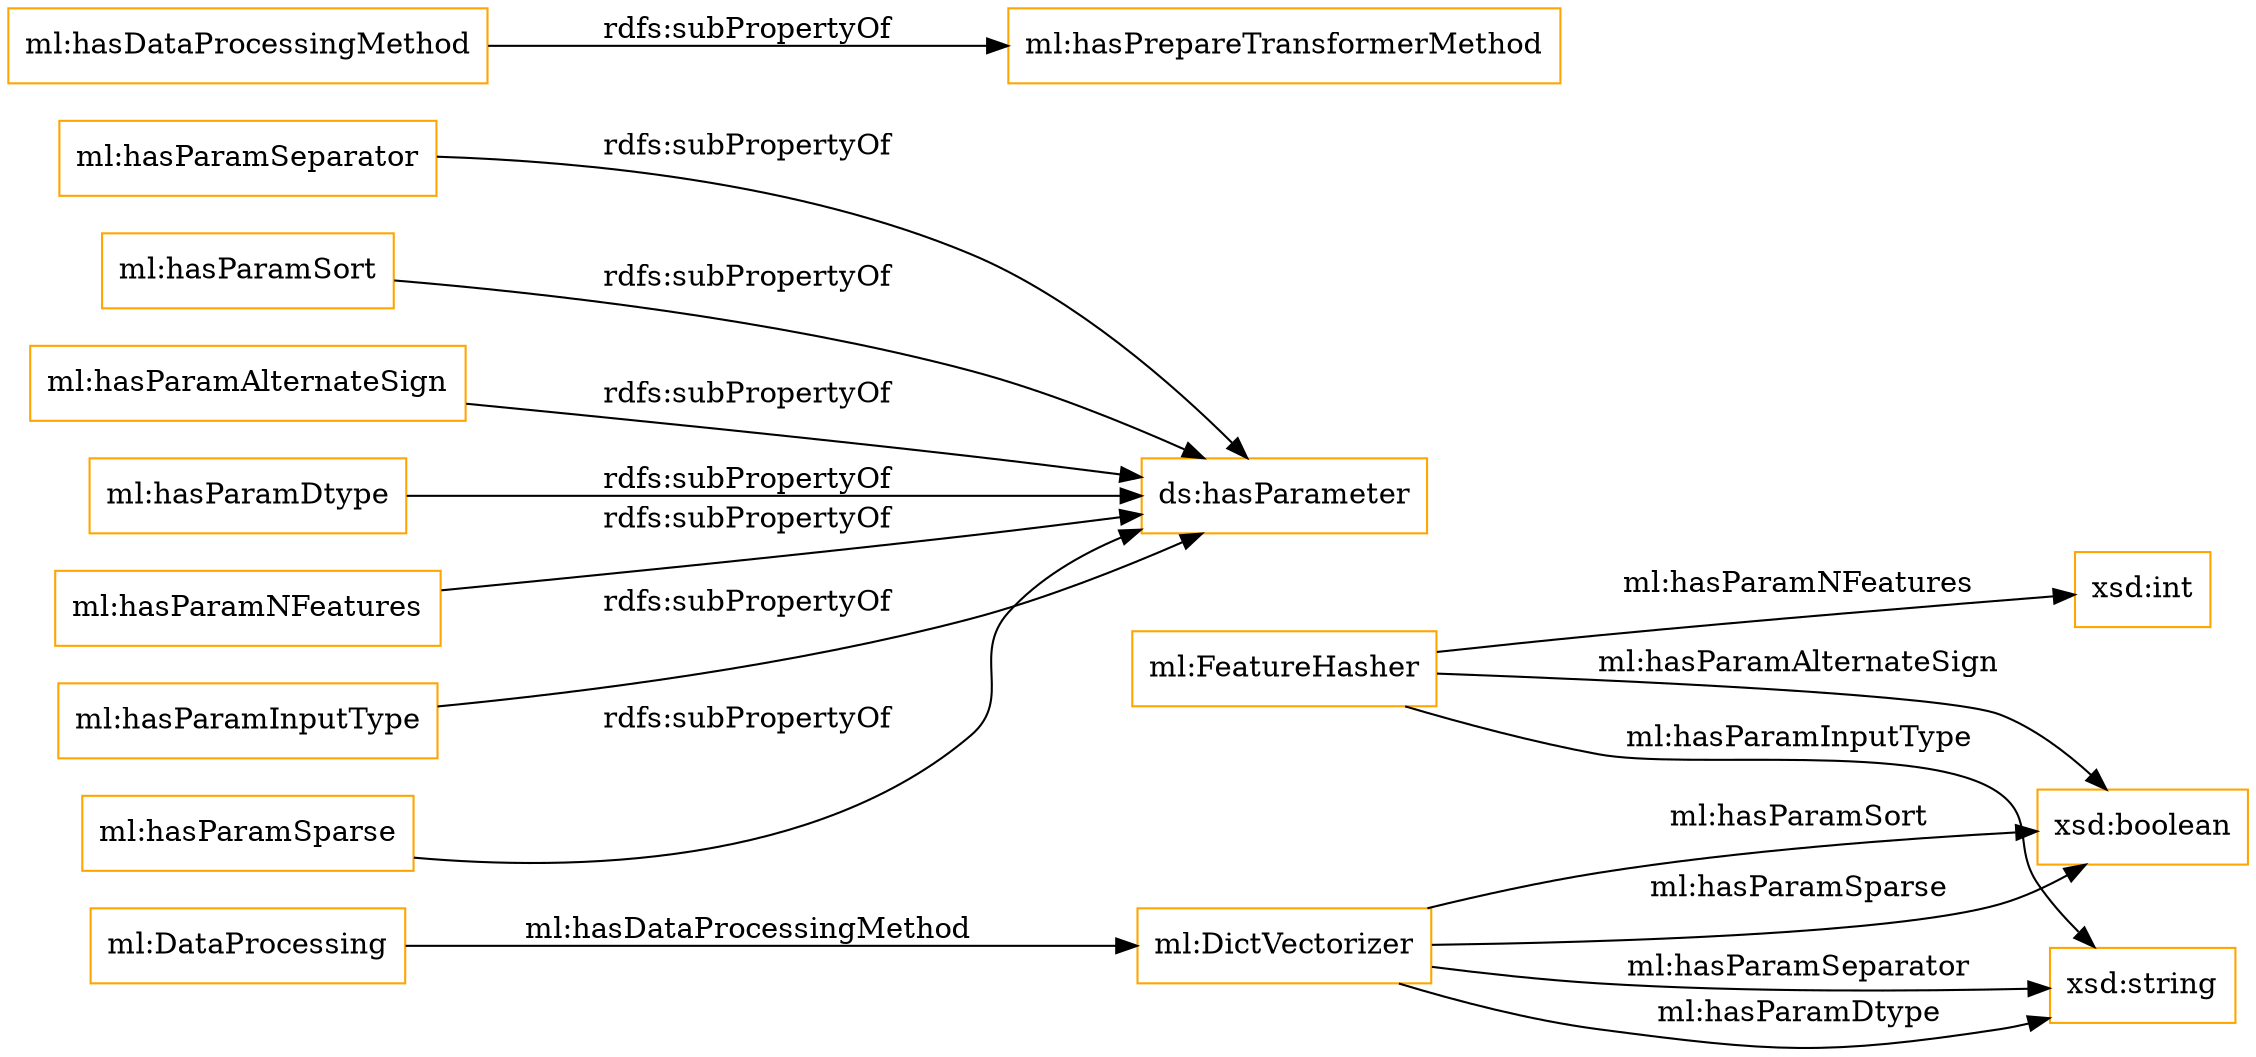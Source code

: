 digraph ar2dtool_diagram { 
rankdir=LR;
size="1501"
node [shape = rectangle, color="orange"]; "ml:FeatureHasher" "ml:DictVectorizer" "ml:DataProcessing" ; /*classes style*/
	"ml:hasParamSeparator" -> "ds:hasParameter" [ label = "rdfs:subPropertyOf" ];
	"ml:hasParamSort" -> "ds:hasParameter" [ label = "rdfs:subPropertyOf" ];
	"ml:hasParamAlternateSign" -> "ds:hasParameter" [ label = "rdfs:subPropertyOf" ];
	"ml:hasParamDtype" -> "ds:hasParameter" [ label = "rdfs:subPropertyOf" ];
	"ml:hasParamNFeatures" -> "ds:hasParameter" [ label = "rdfs:subPropertyOf" ];
	"ml:hasParamInputType" -> "ds:hasParameter" [ label = "rdfs:subPropertyOf" ];
	"ml:hasDataProcessingMethod" -> "ml:hasPrepareTransformerMethod" [ label = "rdfs:subPropertyOf" ];
	"ml:hasParamSparse" -> "ds:hasParameter" [ label = "rdfs:subPropertyOf" ];
	"ml:DictVectorizer" -> "xsd:string" [ label = "ml:hasParamSeparator" ];
	"ml:DictVectorizer" -> "xsd:boolean" [ label = "ml:hasParamSparse" ];
	"ml:DictVectorizer" -> "xsd:boolean" [ label = "ml:hasParamSort" ];
	"ml:FeatureHasher" -> "xsd:boolean" [ label = "ml:hasParamAlternateSign" ];
	"ml:FeatureHasher" -> "xsd:string" [ label = "ml:hasParamInputType" ];
	"ml:DictVectorizer" -> "xsd:string" [ label = "ml:hasParamDtype" ];
	"ml:DataProcessing" -> "ml:DictVectorizer" [ label = "ml:hasDataProcessingMethod" ];
	"ml:FeatureHasher" -> "xsd:int" [ label = "ml:hasParamNFeatures" ];

}
